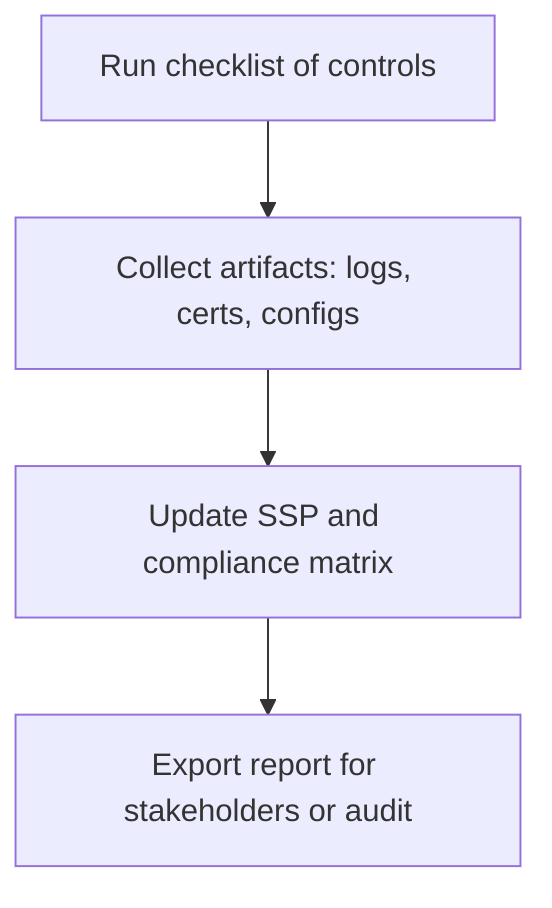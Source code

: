 flowchart TD
    A["Run checklist of controls"] --> B["Collect artifacts: logs, certs, configs"]
    B --> C["Update SSP and compliance matrix"]
    C --> D["Export report for stakeholders or audit"]
